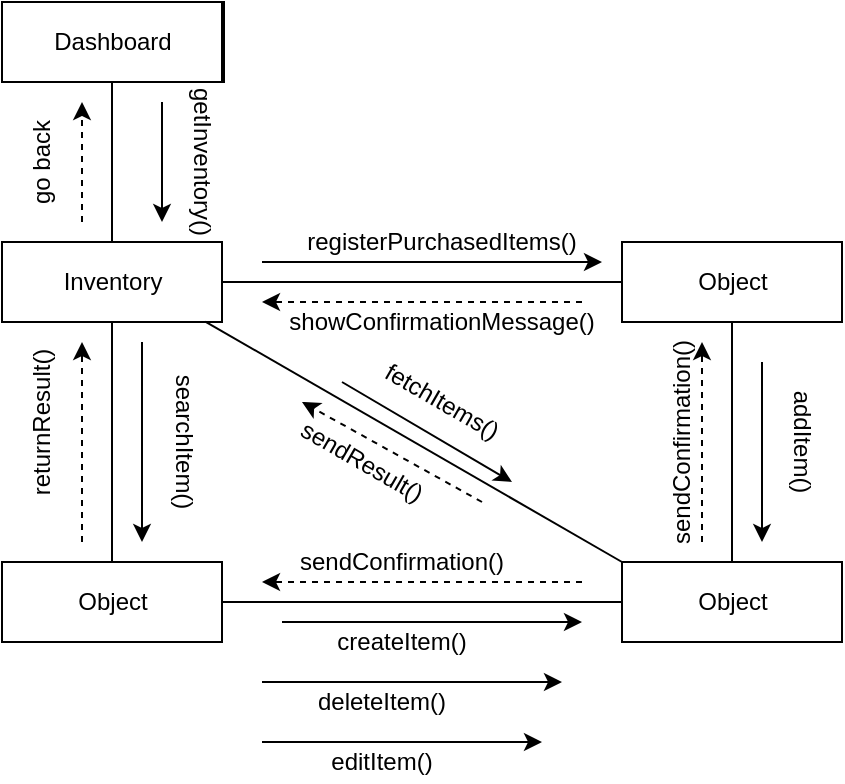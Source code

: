 <mxfile version="13.1.0" type="github"><diagram id="FspuP6djkyKRm03hYJIv" name="Page-1"><mxGraphModel dx="1038" dy="548" grid="1" gridSize="10" guides="1" tooltips="1" connect="1" arrows="1" fold="1" page="1" pageScale="1" pageWidth="827" pageHeight="1169" math="0" shadow="0"><root><mxCell id="0"/><mxCell id="1" parent="0"/><mxCell id="nbLyVrfMzofjf7K4XxTt-1" value="Dashboard" style="html=1;" vertex="1" parent="1"><mxGeometry x="110" y="80" width="111" height="40" as="geometry"/></mxCell><mxCell id="nbLyVrfMzofjf7K4XxTt-2" value="Inventory" style="html=1;" vertex="1" parent="1"><mxGeometry x="110" y="200" width="110" height="40" as="geometry"/></mxCell><mxCell id="nbLyVrfMzofjf7K4XxTt-4" value="Dashboard" style="html=1;" vertex="1" parent="1"><mxGeometry x="110" y="80" width="110" height="40" as="geometry"/></mxCell><mxCell id="nbLyVrfMzofjf7K4XxTt-6" value="" style="endArrow=none;html=1;entryX=0.5;entryY=1;entryDx=0;entryDy=0;exitX=0.5;exitY=0;exitDx=0;exitDy=0;" edge="1" parent="1" source="nbLyVrfMzofjf7K4XxTt-2" target="nbLyVrfMzofjf7K4XxTt-4"><mxGeometry width="50" height="50" relative="1" as="geometry"><mxPoint x="380" y="310" as="sourcePoint"/><mxPoint x="430" y="260" as="targetPoint"/></mxGeometry></mxCell><mxCell id="nbLyVrfMzofjf7K4XxTt-8" value="Object" style="html=1;" vertex="1" parent="1"><mxGeometry x="420" y="200" width="110" height="40" as="geometry"/></mxCell><mxCell id="nbLyVrfMzofjf7K4XxTt-9" value="Object" style="html=1;" vertex="1" parent="1"><mxGeometry x="110" y="360" width="110" height="40" as="geometry"/></mxCell><mxCell id="nbLyVrfMzofjf7K4XxTt-10" value="Object" style="html=1;" vertex="1" parent="1"><mxGeometry x="420" y="360" width="110" height="40" as="geometry"/></mxCell><mxCell id="nbLyVrfMzofjf7K4XxTt-11" value="" style="endArrow=none;html=1;exitX=1;exitY=0.5;exitDx=0;exitDy=0;entryX=0;entryY=0.5;entryDx=0;entryDy=0;" edge="1" parent="1" source="nbLyVrfMzofjf7K4XxTt-2" target="nbLyVrfMzofjf7K4XxTt-8"><mxGeometry width="50" height="50" relative="1" as="geometry"><mxPoint x="380" y="310" as="sourcePoint"/><mxPoint x="430" y="260" as="targetPoint"/></mxGeometry></mxCell><mxCell id="nbLyVrfMzofjf7K4XxTt-12" value="" style="endArrow=none;html=1;exitX=0.5;exitY=0;exitDx=0;exitDy=0;entryX=0.5;entryY=1;entryDx=0;entryDy=0;" edge="1" parent="1" source="nbLyVrfMzofjf7K4XxTt-9" target="nbLyVrfMzofjf7K4XxTt-2"><mxGeometry width="50" height="50" relative="1" as="geometry"><mxPoint x="380" y="310" as="sourcePoint"/><mxPoint x="430" y="260" as="targetPoint"/></mxGeometry></mxCell><mxCell id="nbLyVrfMzofjf7K4XxTt-13" value="" style="endArrow=none;html=1;exitX=1;exitY=0.5;exitDx=0;exitDy=0;entryX=0;entryY=0.5;entryDx=0;entryDy=0;" edge="1" parent="1" source="nbLyVrfMzofjf7K4XxTt-9" target="nbLyVrfMzofjf7K4XxTt-10"><mxGeometry width="50" height="50" relative="1" as="geometry"><mxPoint x="380" y="310" as="sourcePoint"/><mxPoint x="430" y="260" as="targetPoint"/></mxGeometry></mxCell><mxCell id="nbLyVrfMzofjf7K4XxTt-14" value="" style="endArrow=none;html=1;entryX=0.5;entryY=1;entryDx=0;entryDy=0;exitX=0.5;exitY=0;exitDx=0;exitDy=0;" edge="1" parent="1" source="nbLyVrfMzofjf7K4XxTt-10" target="nbLyVrfMzofjf7K4XxTt-8"><mxGeometry width="50" height="50" relative="1" as="geometry"><mxPoint x="380" y="310" as="sourcePoint"/><mxPoint x="430" y="260" as="targetPoint"/></mxGeometry></mxCell><mxCell id="nbLyVrfMzofjf7K4XxTt-15" value="" style="endArrow=classic;html=1;" edge="1" parent="1"><mxGeometry width="50" height="50" relative="1" as="geometry"><mxPoint x="180" y="250" as="sourcePoint"/><mxPoint x="180" y="350" as="targetPoint"/></mxGeometry></mxCell><mxCell id="nbLyVrfMzofjf7K4XxTt-16" value="" style="endArrow=classic;html=1;dashed=1;" edge="1" parent="1"><mxGeometry width="50" height="50" relative="1" as="geometry"><mxPoint x="150" y="350" as="sourcePoint"/><mxPoint x="150" y="250" as="targetPoint"/></mxGeometry></mxCell><mxCell id="nbLyVrfMzofjf7K4XxTt-18" value="" style="endArrow=classic;html=1;" edge="1" parent="1"><mxGeometry width="50" height="50" relative="1" as="geometry"><mxPoint x="240" y="210" as="sourcePoint"/><mxPoint x="410" y="210" as="targetPoint"/></mxGeometry></mxCell><mxCell id="nbLyVrfMzofjf7K4XxTt-19" value="" style="endArrow=classic;html=1;dashed=1;" edge="1" parent="1"><mxGeometry width="50" height="50" relative="1" as="geometry"><mxPoint x="400" y="230" as="sourcePoint"/><mxPoint x="240" y="230" as="targetPoint"/></mxGeometry></mxCell><mxCell id="nbLyVrfMzofjf7K4XxTt-20" value="" style="endArrow=classic;html=1;" edge="1" parent="1"><mxGeometry width="50" height="50" relative="1" as="geometry"><mxPoint x="490" y="260" as="sourcePoint"/><mxPoint x="490" y="350" as="targetPoint"/></mxGeometry></mxCell><mxCell id="nbLyVrfMzofjf7K4XxTt-21" value="" style="endArrow=classic;html=1;dashed=1;" edge="1" parent="1"><mxGeometry width="50" height="50" relative="1" as="geometry"><mxPoint x="460" y="350" as="sourcePoint"/><mxPoint x="460" y="250" as="targetPoint"/></mxGeometry></mxCell><mxCell id="nbLyVrfMzofjf7K4XxTt-22" value="" style="endArrow=classic;html=1;" edge="1" parent="1"><mxGeometry width="50" height="50" relative="1" as="geometry"><mxPoint x="250" y="390" as="sourcePoint"/><mxPoint x="400" y="390" as="targetPoint"/></mxGeometry></mxCell><mxCell id="nbLyVrfMzofjf7K4XxTt-23" value="" style="endArrow=classic;html=1;" edge="1" parent="1"><mxGeometry width="50" height="50" relative="1" as="geometry"><mxPoint x="240" y="420" as="sourcePoint"/><mxPoint x="390" y="420" as="targetPoint"/></mxGeometry></mxCell><mxCell id="nbLyVrfMzofjf7K4XxTt-24" value="" style="endArrow=classic;html=1;" edge="1" parent="1"><mxGeometry width="50" height="50" relative="1" as="geometry"><mxPoint x="240" y="450" as="sourcePoint"/><mxPoint x="380" y="450" as="targetPoint"/></mxGeometry></mxCell><mxCell id="nbLyVrfMzofjf7K4XxTt-25" value="" style="endArrow=classic;html=1;dashed=1;" edge="1" parent="1"><mxGeometry width="50" height="50" relative="1" as="geometry"><mxPoint x="400" y="370" as="sourcePoint"/><mxPoint x="240" y="370" as="targetPoint"/></mxGeometry></mxCell><mxCell id="nbLyVrfMzofjf7K4XxTt-26" value="registerPurchasedItems()" style="text;html=1;strokeColor=none;fillColor=none;align=center;verticalAlign=middle;whiteSpace=wrap;rounded=0;" vertex="1" parent="1"><mxGeometry x="310" y="190" width="40" height="20" as="geometry"/></mxCell><mxCell id="nbLyVrfMzofjf7K4XxTt-27" value="showConfirmationMessage()" style="text;html=1;strokeColor=none;fillColor=none;align=center;verticalAlign=middle;whiteSpace=wrap;rounded=0;" vertex="1" parent="1"><mxGeometry x="310" y="230" width="40" height="20" as="geometry"/></mxCell><mxCell id="nbLyVrfMzofjf7K4XxTt-28" value="" style="endArrow=none;html=1;exitX=0.924;exitY=0.995;exitDx=0;exitDy=0;exitPerimeter=0;entryX=0;entryY=0;entryDx=0;entryDy=0;" edge="1" parent="1" source="nbLyVrfMzofjf7K4XxTt-2" target="nbLyVrfMzofjf7K4XxTt-10"><mxGeometry width="50" height="50" relative="1" as="geometry"><mxPoint x="380" y="310" as="sourcePoint"/><mxPoint x="430" y="260" as="targetPoint"/></mxGeometry></mxCell><mxCell id="nbLyVrfMzofjf7K4XxTt-29" value="addItem()" style="text;html=1;strokeColor=none;fillColor=none;align=center;verticalAlign=middle;whiteSpace=wrap;rounded=0;rotation=90;" vertex="1" parent="1"><mxGeometry x="490" y="290" width="40" height="20" as="geometry"/></mxCell><mxCell id="nbLyVrfMzofjf7K4XxTt-30" value="sendConfirmation()" style="text;html=1;strokeColor=none;fillColor=none;align=center;verticalAlign=middle;whiteSpace=wrap;rounded=0;rotation=-90;" vertex="1" parent="1"><mxGeometry x="430" y="290" width="40" height="20" as="geometry"/></mxCell><mxCell id="nbLyVrfMzofjf7K4XxTt-31" value="sendConfirmation()" style="text;html=1;strokeColor=none;fillColor=none;align=center;verticalAlign=middle;whiteSpace=wrap;rounded=0;" vertex="1" parent="1"><mxGeometry x="290" y="350" width="40" height="20" as="geometry"/></mxCell><mxCell id="nbLyVrfMzofjf7K4XxTt-32" value="createItem()" style="text;html=1;strokeColor=none;fillColor=none;align=center;verticalAlign=middle;whiteSpace=wrap;rounded=0;" vertex="1" parent="1"><mxGeometry x="290" y="390" width="40" height="20" as="geometry"/></mxCell><mxCell id="nbLyVrfMzofjf7K4XxTt-33" value="deleteItem()" style="text;html=1;strokeColor=none;fillColor=none;align=center;verticalAlign=middle;whiteSpace=wrap;rounded=0;" vertex="1" parent="1"><mxGeometry x="280" y="420" width="40" height="20" as="geometry"/></mxCell><mxCell id="nbLyVrfMzofjf7K4XxTt-34" value="editItem()" style="text;html=1;strokeColor=none;fillColor=none;align=center;verticalAlign=middle;whiteSpace=wrap;rounded=0;" vertex="1" parent="1"><mxGeometry x="280" y="450" width="40" height="20" as="geometry"/></mxCell><mxCell id="nbLyVrfMzofjf7K4XxTt-35" value="searchItem()" style="text;html=1;strokeColor=none;fillColor=none;align=center;verticalAlign=middle;whiteSpace=wrap;rounded=0;rotation=90;" vertex="1" parent="1"><mxGeometry x="181" y="290" width="40" height="20" as="geometry"/></mxCell><mxCell id="nbLyVrfMzofjf7K4XxTt-36" value="returnResult()" style="text;html=1;strokeColor=none;fillColor=none;align=center;verticalAlign=middle;whiteSpace=wrap;rounded=0;rotation=-90;" vertex="1" parent="1"><mxGeometry x="110" y="280" width="40" height="20" as="geometry"/></mxCell><mxCell id="nbLyVrfMzofjf7K4XxTt-37" value="" style="endArrow=classic;html=1;" edge="1" parent="1"><mxGeometry width="50" height="50" relative="1" as="geometry"><mxPoint x="190" y="130" as="sourcePoint"/><mxPoint x="190" y="190" as="targetPoint"/></mxGeometry></mxCell><mxCell id="nbLyVrfMzofjf7K4XxTt-38" value="getInventory()" style="text;html=1;strokeColor=none;fillColor=none;align=center;verticalAlign=middle;whiteSpace=wrap;rounded=0;rotation=90;" vertex="1" parent="1"><mxGeometry x="190" y="150" width="40" height="20" as="geometry"/></mxCell><mxCell id="nbLyVrfMzofjf7K4XxTt-39" value="go back" style="text;html=1;strokeColor=none;fillColor=none;align=center;verticalAlign=middle;whiteSpace=wrap;rounded=0;rotation=-90;" vertex="1" parent="1"><mxGeometry x="100" y="150" width="60" height="20" as="geometry"/></mxCell><mxCell id="nbLyVrfMzofjf7K4XxTt-40" value="" style="endArrow=classic;html=1;dashed=1;" edge="1" parent="1"><mxGeometry width="50" height="50" relative="1" as="geometry"><mxPoint x="150" y="190" as="sourcePoint"/><mxPoint x="150" y="130" as="targetPoint"/></mxGeometry></mxCell><mxCell id="nbLyVrfMzofjf7K4XxTt-41" value="fetchItems()" style="text;html=1;strokeColor=none;fillColor=none;align=center;verticalAlign=middle;whiteSpace=wrap;rounded=0;rotation=30;" vertex="1" parent="1"><mxGeometry x="310" y="270" width="40" height="20" as="geometry"/></mxCell><mxCell id="nbLyVrfMzofjf7K4XxTt-42" value="sendResult()" style="text;html=1;strokeColor=none;fillColor=none;align=center;verticalAlign=middle;whiteSpace=wrap;rounded=0;rotation=30;" vertex="1" parent="1"><mxGeometry x="270" y="300" width="40" height="20" as="geometry"/></mxCell><mxCell id="nbLyVrfMzofjf7K4XxTt-43" value="" style="endArrow=classic;html=1;" edge="1" parent="1"><mxGeometry width="50" height="50" relative="1" as="geometry"><mxPoint x="280" y="270" as="sourcePoint"/><mxPoint x="365" y="320" as="targetPoint"/></mxGeometry></mxCell><mxCell id="nbLyVrfMzofjf7K4XxTt-44" value="" style="endArrow=classic;html=1;dashed=1;" edge="1" parent="1"><mxGeometry width="50" height="50" relative="1" as="geometry"><mxPoint x="350" y="330" as="sourcePoint"/><mxPoint x="260" y="280" as="targetPoint"/></mxGeometry></mxCell></root></mxGraphModel></diagram></mxfile>